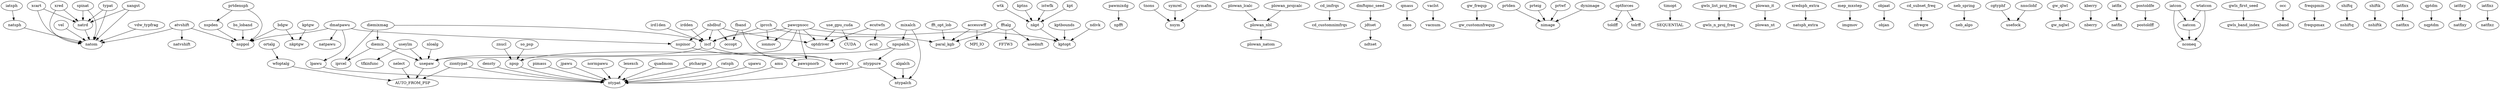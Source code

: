 digraph {
   vdw_typfrag->natom
   pawmixdg->npfft
   nloalg->usepaw
   tnons->nsym
   nbdbuf->nspinor
   nbdbuf->optdriver
   nbdbuf->iscf
   nbdbuf->occopt
   use_gpu_cuda->optdriver
   use_gpu_cuda->CUDA
   iatsph->natsph
   ndivk->kptopt
   usepaw->AUTO_FROM_PSP
   diemixmag->diemix
   diemixmag->iprcel
   diemixmag->iscf
   fft_opt_lob->paral_kgb
   dmatpawu->lpawu
   dmatpawu->nsppol
   dmatpawu->nspinor
   dmatpawu->natpawu
   plowan_lcalc->plowan_nbl
   cd_imfrqs->cd_customnimfrqs
   jdtset->ndtset
   pimass->ntypat
   algalch->ntypalch
   jpawu->ntypat
   qmass->nnos
   vaclst->vacnum
   gw_freqsp->gw_customnfreqsp
   prtden->nimage
   prteig->nimage
   normpawu->ntypat
   npspalch->npsp
   npspalch->ntyppure
   so_psp->npsp
   optforces->toldff
   optforces->tolrff
   ird1den->iscf
   timopt->SEQUENTIAL
   istwfk->nkpt
   gwls_list_proj_freq->gwls_n_proj_freq
   bdgw->nkptgw
   bdgw->nsppol
   accesswff->MPI_IO
   accesswff->paral_kgb
   irdden->iscf
   plowan_it->plowan_nt
   xredsph_extra->natsph_extra
   prtwf->nimage
   lexexch->ntypat
   mep_mxstep->imgmov
   atvshift->natvshift
   atvshift->nsppol
   atvshift->natom
   prtdensph->nsppol
   prtdensph->nspden
   objaat->objan
   iprcch->ionmov
   iprcch->iscf
   iprcch->paral_kgb
   cd_subset_freq->nfreqre
   lpawu->ntypat
   quadmom->ntypat
   kpt->nkpt
   xcart->natom
   xcart->natrd
   neb_spring->neb_algo
   bs_loband->nsppol
   nelect->AUTO_FROM_PSP
   vel->natom
   xred->natom
   xred->natrd
   wtk->nkpt
   cgtyphf->usefock
   gw_qlwl->gw_nqlwl
   wfoptalg->AUTO_FROM_PSP
   kberry->nberry
   plowan_nbl->plowan_natom
   ziontypat->AUTO_FROM_PSP
   ziontypat->ntypat
   spinat->natrd
   spinat->natom
   iatfix->natfix
   dmftqmc_seed->jdtset
   znucl->npsp
   postoldfe->postoldff
   dynimage->nimage
   iatcon->natcon
   iatcon->nconeq
   symrel->nsym
   ptcharge->ntypat
   gwls_first_seed->gwls_band_index
   occ->nband
   freqspmin->freqspmax
   symafm->nsym
   mixalch->npspalch
   mixalch->ntypalch
   ratsph->ntypat
   fftalg->FFTW3
   fftalg->usedmft
   fftalg->paral_kgb
   upawu->ntypat
   nspden->nsppol
   kptns->nkpt
   iscf->usepaw
   iscf->usewvl
   amu->ntypat
   natcon->nconeq
   nnsclohf->usefock
   wtatcon->natcon
   wtatcon->nconeq
   plowan_projcalc->plowan_nbl
   shiftq->nshiftq
   typat->natom
   typat->natrd
   shiftk->nshiftk
   ortalg->wfoptalg
   ecutwfn->ecut
   ecutwfn->optdriver
   ntyppure->ntypat
   ntyppure->ntypalch
   nkpt->kptopt
   npsp->ntypat
   densty->ntypat
   natsph->natom
   iatfixx->natfixx
   kptgw->nkptgw
   nspinor->pawspnorb
   pawcpxocc->optdriver
   pawcpxocc->ionmov
   pawcpxocc->pawspnorb
   pawcpxocc->iscf
   pawcpxocc->kptopt
   pawcpxocc->usepaw
   natrd->natom
   useylm->tfkinfunc
   useylm->usepaw
   kptbounds->kptopt
   qptdm->nqptdm
   iatfixy->natfixy
   iatfixz->natfixz
   xangst->natom
   xangst->natrd
   fband->occopt
   fband->usewvl
   diemix->usepaw
   diemix->iprcel
}

